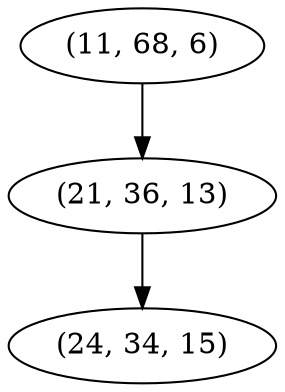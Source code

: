 digraph tree {
    "(11, 68, 6)";
    "(21, 36, 13)";
    "(24, 34, 15)";
    "(11, 68, 6)" -> "(21, 36, 13)";
    "(21, 36, 13)" -> "(24, 34, 15)";
}
